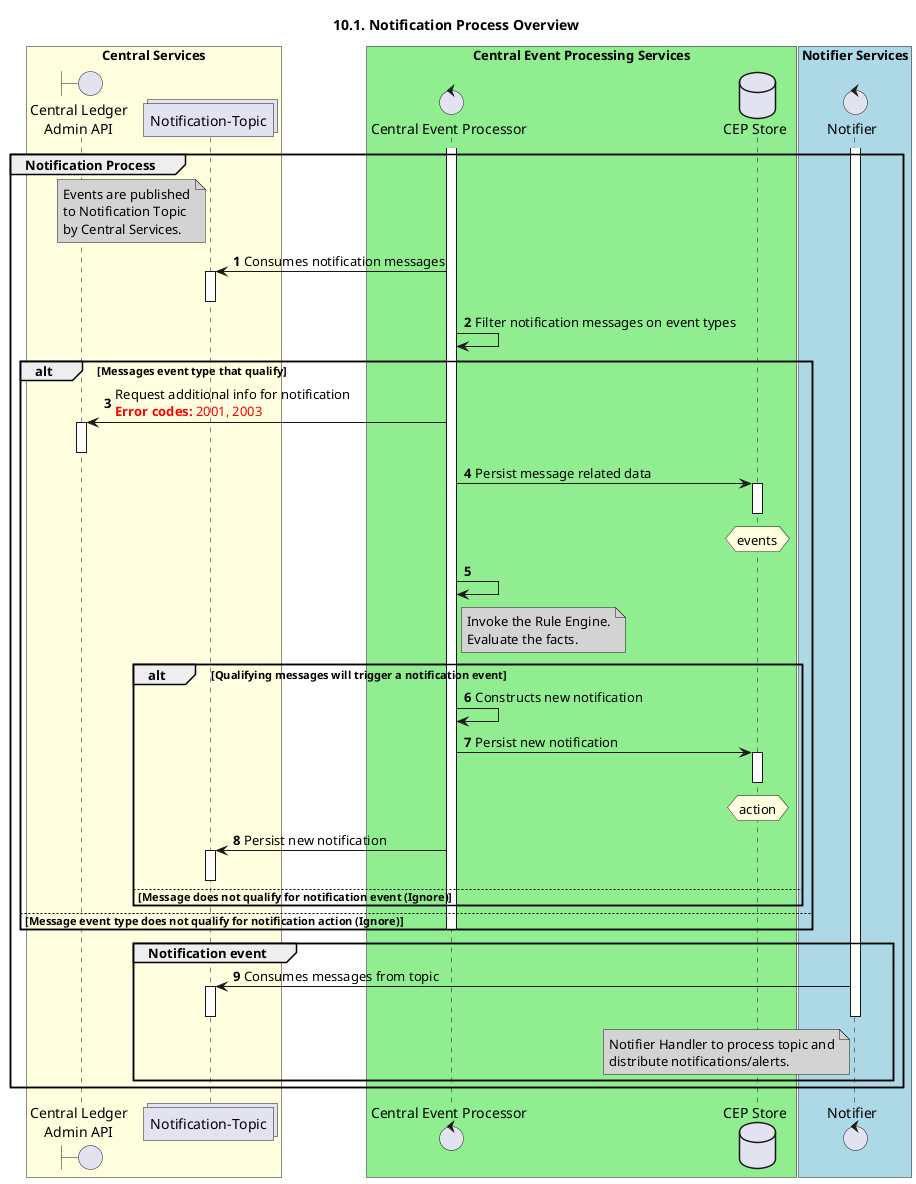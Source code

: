 @startuml
' declate title
title 10.1. Notification Process Overview
autonumber

' declare actors
boundary "Central Ledger\nAdmin API" as CLAPI
control "Central Event Processor" as CEP
control "Notifier" as NOTIFIER
collections "Notification-Topic" as topicNotify
database "CEP Store" as DB

box "Central Services" #LightYellow
participant CLAPI
participant topicNotify
end box
box "Central Event Processing Services" #LightGreen
participant CEP
participant DB
end box
box "Notifier Services" #LightBlue
participant NOTIFIER
end box

' start flow
group Notification Process
    activate CEP
    activate NOTIFIER
    note left of topicNotify #LightGrey
        Events are published
        to Notification Topic
        by Central Services.
    end note
    topicNotify <- CEP: Consumes notification messages
    activate topicNotify
    deactivate topicNotify
    CEP -> CEP: Filter notification messages on event types
    alt Messages event type that qualify
        CEP -> CLAPI: Request additional info for notification\n<color #FF0000><b>Error codes:</b> 2001, 2003 </color>
        activate CLAPI
        deactivate CLAPI
        CEP -> DB: Persist message related data
        hnote over DB #LightYellow
            events
        end hnote
        activate DB
        deactivate DB
        CEP -> CEP
        note right of CEP #LightGrey
            Invoke the Rule Engine.
            Evaluate the facts.
        end note

        alt Qualifying messages will trigger a notification event
            CEP -> CEP: Constructs new notification
            CEP -> DB: Persist new notification
            hnote over DB #LightYellow
                action
            end hnote
            activate DB
            deactivate DB
            topicNotify <- CEP: Persist new notification
            activate topicNotify
            deactivate topicNotify
        else Message does not qualify for notification event (Ignore)
        end
    else Message event type does not qualify for notification action (Ignore)
    deactivate CEP
    end

    group Notification event
    topicNotify <- NOTIFIER: Consumes messages from topic
    activate topicNotify
    deactivate NOTIFIER
    deactivate topicNotify
    note left of NOTIFIER #LightGrey
        Notifier Handler to process topic and
        distribute notifications/alerts.
    end note
    end
end
@enduml
